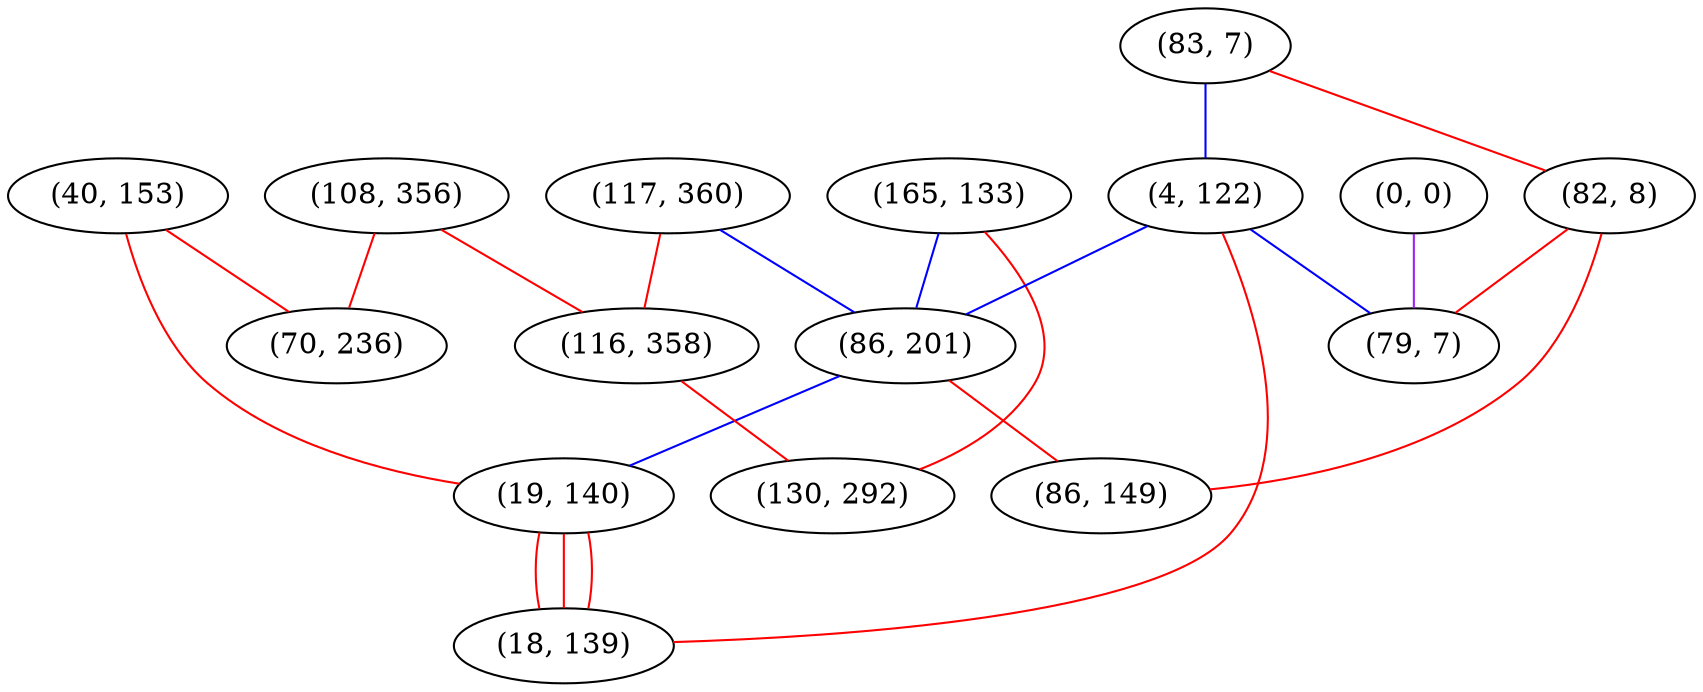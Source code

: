 graph "" {
"(40, 153)";
"(0, 0)";
"(165, 133)";
"(83, 7)";
"(117, 360)";
"(4, 122)";
"(86, 201)";
"(108, 356)";
"(19, 140)";
"(116, 358)";
"(82, 8)";
"(70, 236)";
"(18, 139)";
"(130, 292)";
"(86, 149)";
"(79, 7)";
"(40, 153)" -- "(70, 236)"  [color=red, key=0, weight=1];
"(40, 153)" -- "(19, 140)"  [color=red, key=0, weight=1];
"(0, 0)" -- "(79, 7)"  [color=purple, key=0, weight=4];
"(165, 133)" -- "(86, 201)"  [color=blue, key=0, weight=3];
"(165, 133)" -- "(130, 292)"  [color=red, key=0, weight=1];
"(83, 7)" -- "(82, 8)"  [color=red, key=0, weight=1];
"(83, 7)" -- "(4, 122)"  [color=blue, key=0, weight=3];
"(117, 360)" -- "(86, 201)"  [color=blue, key=0, weight=3];
"(117, 360)" -- "(116, 358)"  [color=red, key=0, weight=1];
"(4, 122)" -- "(86, 201)"  [color=blue, key=0, weight=3];
"(4, 122)" -- "(18, 139)"  [color=red, key=0, weight=1];
"(4, 122)" -- "(79, 7)"  [color=blue, key=0, weight=3];
"(86, 201)" -- "(19, 140)"  [color=blue, key=0, weight=3];
"(86, 201)" -- "(86, 149)"  [color=red, key=0, weight=1];
"(108, 356)" -- "(70, 236)"  [color=red, key=0, weight=1];
"(108, 356)" -- "(116, 358)"  [color=red, key=0, weight=1];
"(19, 140)" -- "(18, 139)"  [color=red, key=0, weight=1];
"(19, 140)" -- "(18, 139)"  [color=red, key=1, weight=1];
"(19, 140)" -- "(18, 139)"  [color=red, key=2, weight=1];
"(116, 358)" -- "(130, 292)"  [color=red, key=0, weight=1];
"(82, 8)" -- "(79, 7)"  [color=red, key=0, weight=1];
"(82, 8)" -- "(86, 149)"  [color=red, key=0, weight=1];
}
